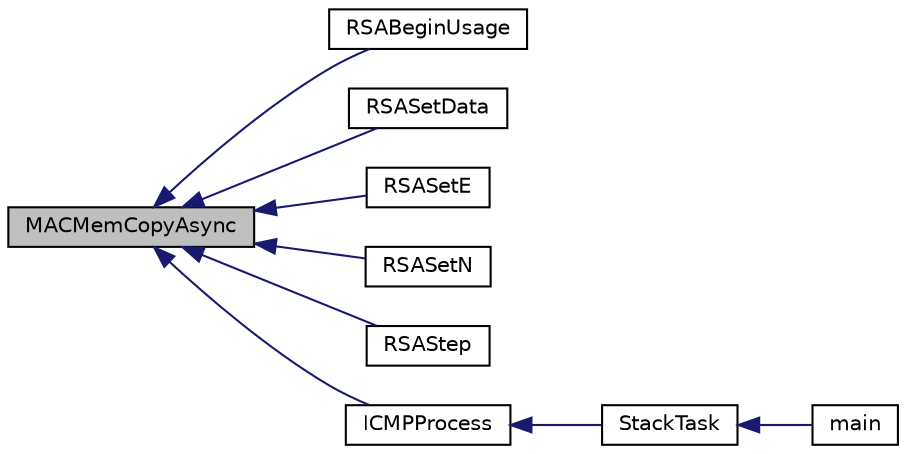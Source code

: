 digraph "MACMemCopyAsync"
{
  edge [fontname="Helvetica",fontsize="10",labelfontname="Helvetica",labelfontsize="10"];
  node [fontname="Helvetica",fontsize="10",shape=record];
  rankdir="LR";
  Node1 [label="MACMemCopyAsync",height=0.2,width=0.4,color="black", fillcolor="grey75", style="filled", fontcolor="black"];
  Node1 -> Node2 [dir="back",color="midnightblue",fontsize="10",style="solid",fontname="Helvetica"];
  Node2 [label="RSABeginUsage",height=0.2,width=0.4,color="black", fillcolor="white", style="filled",URL="$_e_n_c_x24_j600_8c.html#a12182581c8150d092c6c0bf9c648b0e9"];
  Node1 -> Node3 [dir="back",color="midnightblue",fontsize="10",style="solid",fontname="Helvetica"];
  Node3 [label="RSASetData",height=0.2,width=0.4,color="black", fillcolor="white", style="filled",URL="$_e_n_c_x24_j600_8c.html#afff1b759c9e209b4d0ad70f706c3f4e9"];
  Node1 -> Node4 [dir="back",color="midnightblue",fontsize="10",style="solid",fontname="Helvetica"];
  Node4 [label="RSASetE",height=0.2,width=0.4,color="black", fillcolor="white", style="filled",URL="$_e_n_c_x24_j600_8c.html#a6e46c68d74ae66cd9ba83983a8378159"];
  Node1 -> Node5 [dir="back",color="midnightblue",fontsize="10",style="solid",fontname="Helvetica"];
  Node5 [label="RSASetN",height=0.2,width=0.4,color="black", fillcolor="white", style="filled",URL="$_e_n_c_x24_j600_8c.html#ae7d72c405caafcf14669cb9946965bd2"];
  Node1 -> Node6 [dir="back",color="midnightblue",fontsize="10",style="solid",fontname="Helvetica"];
  Node6 [label="RSAStep",height=0.2,width=0.4,color="black", fillcolor="white", style="filled",URL="$_e_n_c_x24_j600_8c.html#a9f384ff66580f6b8fb0025caa242657b"];
  Node1 -> Node7 [dir="back",color="midnightblue",fontsize="10",style="solid",fontname="Helvetica"];
  Node7 [label="ICMPProcess",height=0.2,width=0.4,color="black", fillcolor="white", style="filled",URL="$_i_c_m_p_8c.html#acaf7153a1631ea64d8baefb732f8387e"];
  Node7 -> Node8 [dir="back",color="midnightblue",fontsize="10",style="solid",fontname="Helvetica"];
  Node8 [label="StackTask",height=0.2,width=0.4,color="black", fillcolor="white", style="filled",URL="$_stack_tsk_8c.html#af08da4d2f3df4dd4c1779b43c118c88f"];
  Node8 -> Node9 [dir="back",color="midnightblue",fontsize="10",style="solid",fontname="Helvetica"];
  Node9 [label="main",height=0.2,width=0.4,color="black", fillcolor="white", style="filled",URL="$_main_demo_8c.html#a6288eba0f8e8ad3ab1544ad731eb7667"];
}
